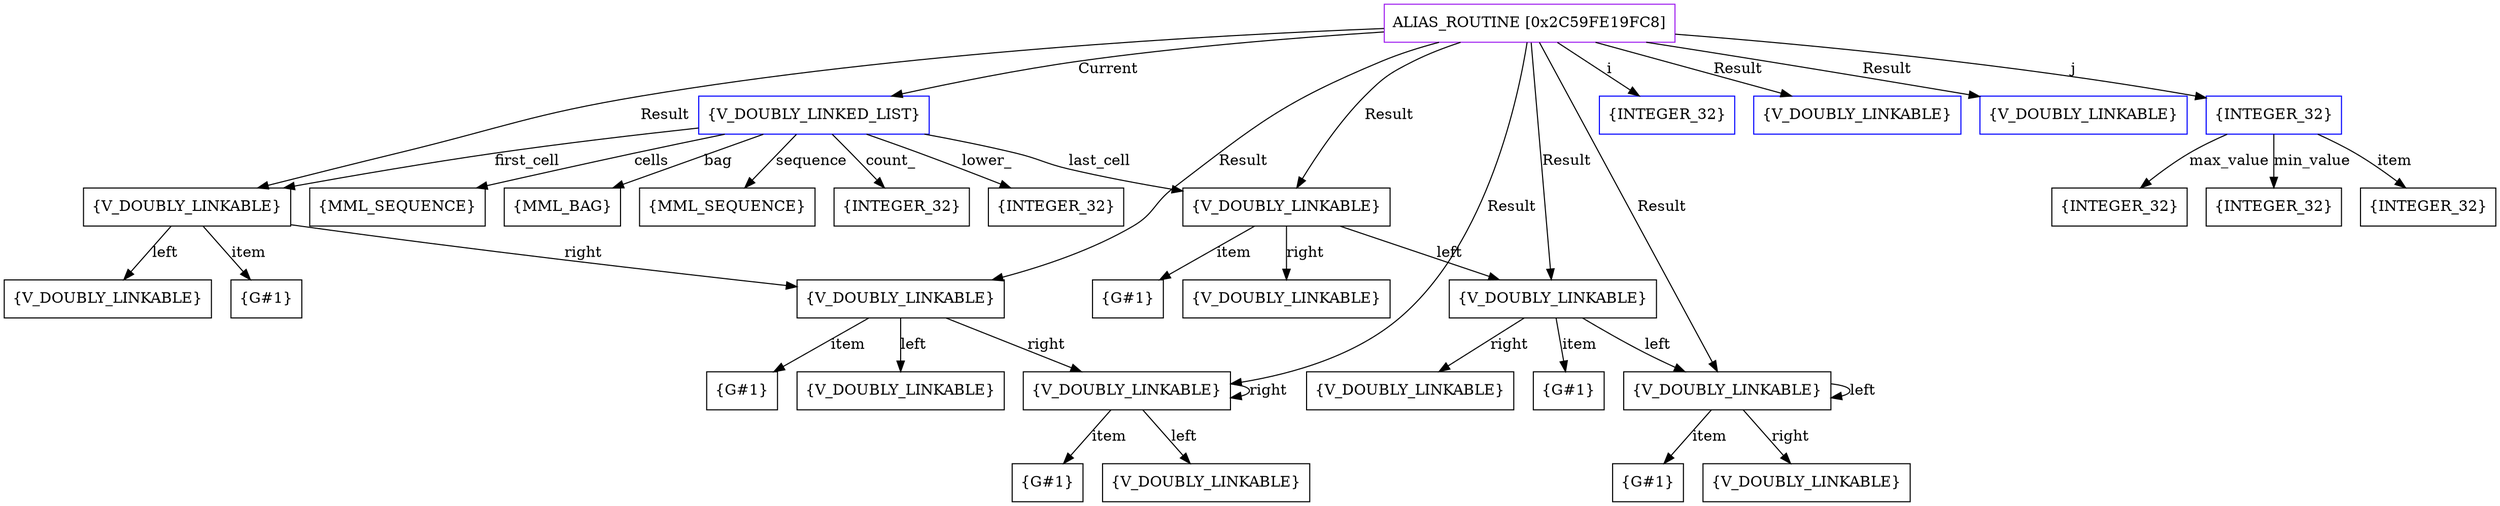 digraph g {
	node [shape=box]
	b1[color=purple label=<ALIAS_ROUTINE [0x2C59FE19FC8]>]
	b2[color=blue label=<{V_DOUBLY_LINKED_LIST}>]
	b3[label=<{INTEGER_32}>]
	b4[label=<{MML_BAG}>]
	b5[label=<{MML_SEQUENCE}>]
	b6[label=<{INTEGER_32}>]
	b7[label=<{V_DOUBLY_LINKABLE}>]
	b8[label=<{G#1}>]
	b9[label=<{V_DOUBLY_LINKABLE}>]
	b10[label=<{G#1}>]
	b11[label=<{V_DOUBLY_LINKABLE}>]
	b12[label=<{G#1}>]
	b13[label=<{V_DOUBLY_LINKABLE}>]
	b14[label=<{V_DOUBLY_LINKABLE}>]
	b15[label=<{V_DOUBLY_LINKABLE}>]
	b16[label=<{V_DOUBLY_LINKABLE}>]
	b17[label=<{G#1}>]
	b18[label=<{V_DOUBLY_LINKABLE}>]
	b19[label=<{V_DOUBLY_LINKABLE}>]
	b20[label=<{G#1}>]
	b21[label=<{V_DOUBLY_LINKABLE}>]
	b22[label=<{V_DOUBLY_LINKABLE}>]
	b23[label=<{G#1}>]
	b24[label=<{V_DOUBLY_LINKABLE}>]
	b25[label=<{MML_SEQUENCE}>]
	b26[color=blue label=<{INTEGER_32}>]
	b27[color=blue label=<{V_DOUBLY_LINKABLE}>]
	b28[color=blue label=<{V_DOUBLY_LINKABLE}>]
	b29[color=blue label=<{INTEGER_32}>]
	b30[label=<{INTEGER_32}>]
	b31[label=<{INTEGER_32}>]
	b32[label=<{INTEGER_32}>]
	b1->b2[label=<Current>]
	b2->b3[label=<lower_>]
	b2->b4[label=<bag>]
	b2->b5[label=<sequence>]
	b2->b6[label=<count_>]
	b2->b7[label=<first_cell>]
	b7->b8[label=<item>]
	b7->b9[label=<right>]
	b9->b10[label=<item>]
	b9->b11[label=<right>]
	b11->b12[label=<item>]
	b11->b11[label=<right>]
	b11->b13[label=<left>]
	b9->b14[label=<left>]
	b7->b15[label=<left>]
	b2->b16[label=<last_cell>]
	b16->b17[label=<item>]
	b16->b18[label=<right>]
	b16->b19[label=<left>]
	b19->b20[label=<item>]
	b19->b21[label=<right>]
	b19->b22[label=<left>]
	b22->b23[label=<item>]
	b22->b24[label=<right>]
	b22->b22[label=<left>]
	b2->b25[label=<cells>]
	b1->b26[label=<i>]
	b1->b16[label=<Result>]
	b1->b19[label=<Result>]
	b1->b22[label=<Result>]
	b1->b7[label=<Result>]
	b1->b27[label=<Result>]
	b1->b9[label=<Result>]
	b1->b11[label=<Result>]
	b1->b28[label=<Result>]
	b1->b29[label=<j>]
	b29->b30[label=<max_value>]
	b29->b31[label=<min_value>]
	b29->b32[label=<item>]
}
